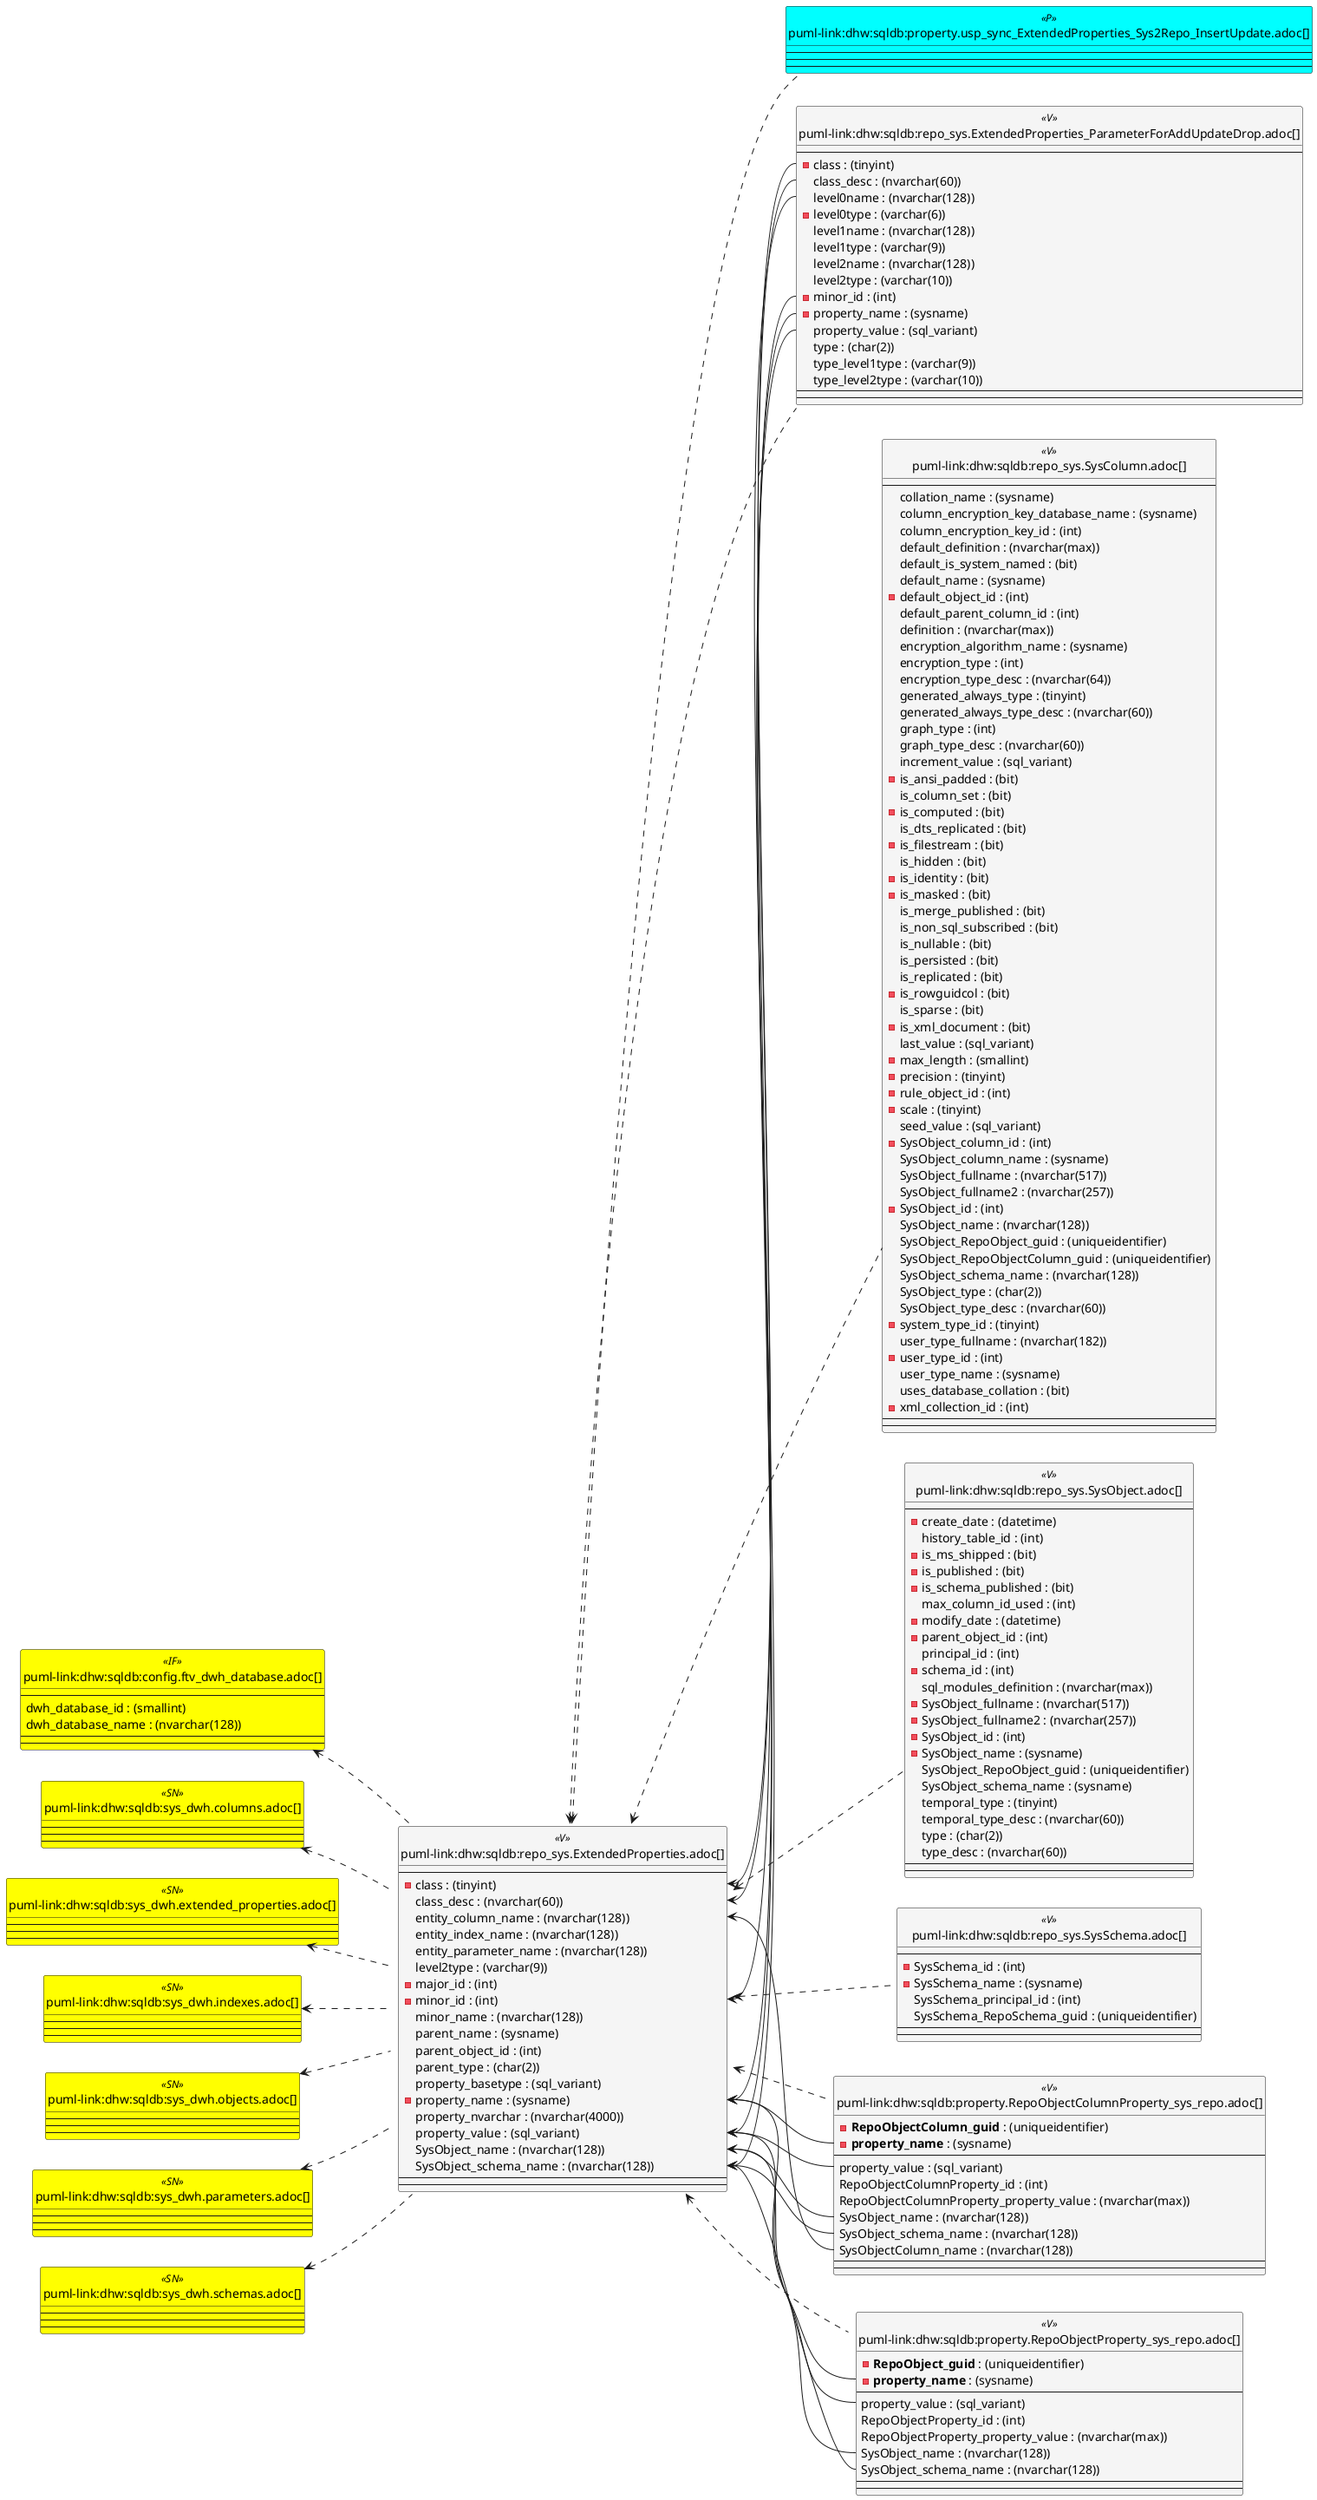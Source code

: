 @startuml
left to right direction
'top to bottom direction
hide circle
'avoide "." issues:
set namespaceSeparator none


skinparam class {
  BackgroundColor White
  BackgroundColor<<FN>> Yellow
  BackgroundColor<<FS>> Yellow
  BackgroundColor<<FT>> LightGray
  BackgroundColor<<IF>> Yellow
  BackgroundColor<<IS>> Yellow
  BackgroundColor<<P>> Aqua
  BackgroundColor<<PC>> Aqua
  BackgroundColor<<SN>> Yellow
  BackgroundColor<<SO>> SlateBlue
  BackgroundColor<<TF>> LightGray
  BackgroundColor<<TR>> Tomato
  BackgroundColor<<U>> White
  BackgroundColor<<V>> WhiteSmoke
  BackgroundColor<<X>> Aqua
  BackgroundColor<<external>> AliceBlue
}


entity "puml-link:dhw:sqldb:config.ftv_dwh_database.adoc[]" as config.ftv_dwh_database << IF >> {
  --
  dwh_database_id : (smallint)
  dwh_database_name : (nvarchar(128))
  --
  --
}

entity "puml-link:dhw:sqldb:property.RepoObjectColumnProperty_sys_repo.adoc[]" as property.RepoObjectColumnProperty_sys_repo << V >> {
  - **RepoObjectColumn_guid** : (uniqueidentifier)
  - **property_name** : (sysname)
  --
  property_value : (sql_variant)
  RepoObjectColumnProperty_id : (int)
  RepoObjectColumnProperty_property_value : (nvarchar(max))
  SysObject_name : (nvarchar(128))
  SysObject_schema_name : (nvarchar(128))
  SysObjectColumn_name : (nvarchar(128))
  --
  --
}

entity "puml-link:dhw:sqldb:property.RepoObjectProperty_sys_repo.adoc[]" as property.RepoObjectProperty_sys_repo << V >> {
  - **RepoObject_guid** : (uniqueidentifier)
  - **property_name** : (sysname)
  --
  property_value : (sql_variant)
  RepoObjectProperty_id : (int)
  RepoObjectProperty_property_value : (nvarchar(max))
  SysObject_name : (nvarchar(128))
  SysObject_schema_name : (nvarchar(128))
  --
  --
}

entity "puml-link:dhw:sqldb:property.usp_sync_ExtendedProperties_Sys2Repo_InsertUpdate.adoc[]" as property.usp_sync_ExtendedProperties_Sys2Repo_InsertUpdate << P >> {
  --
  --
  --
}

entity "puml-link:dhw:sqldb:repo_sys.ExtendedProperties.adoc[]" as repo_sys.ExtendedProperties << V >> {
  --
  - class : (tinyint)
  class_desc : (nvarchar(60))
  entity_column_name : (nvarchar(128))
  entity_index_name : (nvarchar(128))
  entity_parameter_name : (nvarchar(128))
  level2type : (varchar(9))
  - major_id : (int)
  - minor_id : (int)
  minor_name : (nvarchar(128))
  parent_name : (sysname)
  parent_object_id : (int)
  parent_type : (char(2))
  property_basetype : (sql_variant)
  - property_name : (sysname)
  property_nvarchar : (nvarchar(4000))
  property_value : (sql_variant)
  SysObject_name : (nvarchar(128))
  SysObject_schema_name : (nvarchar(128))
  --
  --
}

entity "puml-link:dhw:sqldb:repo_sys.ExtendedProperties_ParameterForAddUpdateDrop.adoc[]" as repo_sys.ExtendedProperties_ParameterForAddUpdateDrop << V >> {
  --
  - class : (tinyint)
  class_desc : (nvarchar(60))
  level0name : (nvarchar(128))
  - level0type : (varchar(6))
  level1name : (nvarchar(128))
  level1type : (varchar(9))
  level2name : (nvarchar(128))
  level2type : (varchar(10))
  - minor_id : (int)
  - property_name : (sysname)
  property_value : (sql_variant)
  type : (char(2))
  type_level1type : (varchar(9))
  type_level2type : (varchar(10))
  --
  --
}

entity "puml-link:dhw:sqldb:repo_sys.SysColumn.adoc[]" as repo_sys.SysColumn << V >> {
  --
  collation_name : (sysname)
  column_encryption_key_database_name : (sysname)
  column_encryption_key_id : (int)
  default_definition : (nvarchar(max))
  default_is_system_named : (bit)
  default_name : (sysname)
  - default_object_id : (int)
  default_parent_column_id : (int)
  definition : (nvarchar(max))
  encryption_algorithm_name : (sysname)
  encryption_type : (int)
  encryption_type_desc : (nvarchar(64))
  generated_always_type : (tinyint)
  generated_always_type_desc : (nvarchar(60))
  graph_type : (int)
  graph_type_desc : (nvarchar(60))
  increment_value : (sql_variant)
  - is_ansi_padded : (bit)
  is_column_set : (bit)
  - is_computed : (bit)
  is_dts_replicated : (bit)
  - is_filestream : (bit)
  is_hidden : (bit)
  - is_identity : (bit)
  - is_masked : (bit)
  is_merge_published : (bit)
  is_non_sql_subscribed : (bit)
  is_nullable : (bit)
  is_persisted : (bit)
  is_replicated : (bit)
  - is_rowguidcol : (bit)
  is_sparse : (bit)
  - is_xml_document : (bit)
  last_value : (sql_variant)
  - max_length : (smallint)
  - precision : (tinyint)
  - rule_object_id : (int)
  - scale : (tinyint)
  seed_value : (sql_variant)
  - SysObject_column_id : (int)
  SysObject_column_name : (sysname)
  SysObject_fullname : (nvarchar(517))
  SysObject_fullname2 : (nvarchar(257))
  - SysObject_id : (int)
  SysObject_name : (nvarchar(128))
  SysObject_RepoObject_guid : (uniqueidentifier)
  SysObject_RepoObjectColumn_guid : (uniqueidentifier)
  SysObject_schema_name : (nvarchar(128))
  SysObject_type : (char(2))
  SysObject_type_desc : (nvarchar(60))
  - system_type_id : (tinyint)
  user_type_fullname : (nvarchar(182))
  - user_type_id : (int)
  user_type_name : (sysname)
  uses_database_collation : (bit)
  - xml_collection_id : (int)
  --
  --
}

entity "puml-link:dhw:sqldb:repo_sys.SysObject.adoc[]" as repo_sys.SysObject << V >> {
  --
  - create_date : (datetime)
  history_table_id : (int)
  - is_ms_shipped : (bit)
  - is_published : (bit)
  - is_schema_published : (bit)
  max_column_id_used : (int)
  - modify_date : (datetime)
  - parent_object_id : (int)
  principal_id : (int)
  - schema_id : (int)
  sql_modules_definition : (nvarchar(max))
  - SysObject_fullname : (nvarchar(517))
  - SysObject_fullname2 : (nvarchar(257))
  - SysObject_id : (int)
  - SysObject_name : (sysname)
  SysObject_RepoObject_guid : (uniqueidentifier)
  SysObject_schema_name : (sysname)
  temporal_type : (tinyint)
  temporal_type_desc : (nvarchar(60))
  type : (char(2))
  type_desc : (nvarchar(60))
  --
  --
}

entity "puml-link:dhw:sqldb:repo_sys.SysSchema.adoc[]" as repo_sys.SysSchema << V >> {
  --
  - SysSchema_id : (int)
  - SysSchema_name : (sysname)
  SysSchema_principal_id : (int)
  SysSchema_RepoSchema_guid : (uniqueidentifier)
  --
  --
}

entity "puml-link:dhw:sqldb:sys_dwh.columns.adoc[]" as sys_dwh.columns << SN >> {
  --
  --
  --
}

entity "puml-link:dhw:sqldb:sys_dwh.extended_properties.adoc[]" as sys_dwh.extended_properties << SN >> {
  --
  --
  --
}

entity "puml-link:dhw:sqldb:sys_dwh.indexes.adoc[]" as sys_dwh.indexes << SN >> {
  --
  --
  --
}

entity "puml-link:dhw:sqldb:sys_dwh.objects.adoc[]" as sys_dwh.objects << SN >> {
  --
  --
  --
}

entity "puml-link:dhw:sqldb:sys_dwh.parameters.adoc[]" as sys_dwh.parameters << SN >> {
  --
  --
  --
}

entity "puml-link:dhw:sqldb:sys_dwh.schemas.adoc[]" as sys_dwh.schemas << SN >> {
  --
  --
  --
}

config.ftv_dwh_database <.. repo_sys.ExtendedProperties
repo_sys.ExtendedProperties <.. repo_sys.ExtendedProperties_ParameterForAddUpdateDrop
repo_sys.ExtendedProperties <.. repo_sys.SysObject
repo_sys.ExtendedProperties <.. property.RepoObjectColumnProperty_sys_repo
repo_sys.ExtendedProperties <.. property.RepoObjectProperty_sys_repo
repo_sys.ExtendedProperties <.. repo_sys.SysColumn
repo_sys.ExtendedProperties <.. property.usp_sync_ExtendedProperties_Sys2Repo_InsertUpdate
repo_sys.ExtendedProperties <.. repo_sys.SysSchema
sys_dwh.columns <.. repo_sys.ExtendedProperties
sys_dwh.extended_properties <.. repo_sys.ExtendedProperties
sys_dwh.indexes <.. repo_sys.ExtendedProperties
sys_dwh.objects <.. repo_sys.ExtendedProperties
sys_dwh.parameters <.. repo_sys.ExtendedProperties
sys_dwh.schemas <.. repo_sys.ExtendedProperties
"repo_sys.ExtendedProperties::class" <-- "repo_sys.ExtendedProperties_ParameterForAddUpdateDrop::class"
"repo_sys.ExtendedProperties::class_desc" <-- "repo_sys.ExtendedProperties_ParameterForAddUpdateDrop::class_desc"
"repo_sys.ExtendedProperties::entity_column_name" <-- "property.RepoObjectColumnProperty_sys_repo::SysObjectColumn_name"
"repo_sys.ExtendedProperties::minor_id" <-- "repo_sys.ExtendedProperties_ParameterForAddUpdateDrop::minor_id"
"repo_sys.ExtendedProperties::property_name" <-- "repo_sys.ExtendedProperties_ParameterForAddUpdateDrop::property_name"
"repo_sys.ExtendedProperties::property_name" <-- "property.RepoObjectColumnProperty_sys_repo::property_name"
"repo_sys.ExtendedProperties::property_name" <-- "property.RepoObjectProperty_sys_repo::property_name"
"repo_sys.ExtendedProperties::property_value" <-- "repo_sys.ExtendedProperties_ParameterForAddUpdateDrop::property_value"
"repo_sys.ExtendedProperties::property_value" <-- "property.RepoObjectColumnProperty_sys_repo::property_value"
"repo_sys.ExtendedProperties::property_value" <-- "property.RepoObjectProperty_sys_repo::property_value"
"repo_sys.ExtendedProperties::SysObject_name" <-- "property.RepoObjectColumnProperty_sys_repo::SysObject_name"
"repo_sys.ExtendedProperties::SysObject_name" <-- "property.RepoObjectProperty_sys_repo::SysObject_name"
"repo_sys.ExtendedProperties::SysObject_schema_name" <-- "repo_sys.ExtendedProperties_ParameterForAddUpdateDrop::level0name"
"repo_sys.ExtendedProperties::SysObject_schema_name" <-- "property.RepoObjectColumnProperty_sys_repo::SysObject_schema_name"
"repo_sys.ExtendedProperties::SysObject_schema_name" <-- "property.RepoObjectProperty_sys_repo::SysObject_schema_name"
@enduml


